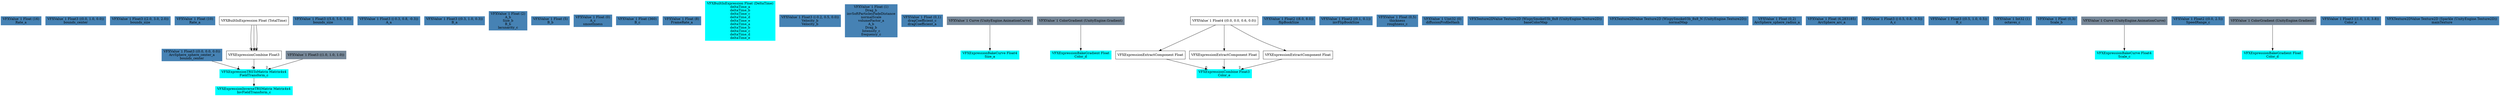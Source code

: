 digraph G {
node0 [shape="box" color="steelblue" style="filled" label="VFXValue`1 Float (16)
Rate_a"]
node1 [shape="box" color="steelblue" style="filled" label="VFXValue`1 Float3 ((0.0, 1.0, 0.0))
bounds_center"]
node2 [shape="box" color="steelblue" style="filled" label="VFXValue`1 Float3 ((2.0, 3.0, 2.0))
bounds_size"]
node3 [shape="box" color="steelblue" style="filled" label="VFXValue`1 Float (10)
Rate_a"]
node4 [shape="box" color="steelblue" style="filled" label="VFXValue`1 Float3 ((0.0, 0.0, 0.0))
ArcSphere_sphere_center_a
bounds_center"]
node5 [shape="box" color="steelblue" style="filled" label="VFXValue`1 Float3 ((5.0, 5.0, 5.0))
bounds_size"]
node6 [shape="box" color="steelblue" style="filled" label="VFXValue`1 Float3 ((-0.3, 0.8, -0.3))
A_a"]
node7 [shape="box" color="steelblue" style="filled" label="VFXValue`1 Float3 ((0.3, 1.0, 0.3))
B_a"]
node8 [shape="box" color="steelblue" style="filled" label="VFXValue`1 Float (2)
A_b
Size_b
B_b
lacunarity_c"]
node9 [shape="box" color="steelblue" style="filled" label="VFXValue`1 Float (5)
B_b"]
node10 [shape="box" color="steelblue" style="filled" label="VFXValue`1 Float (0)
A_c
smoothness"]
node11 [shape="box" color="steelblue" style="filled" label="VFXValue`1 Float (360)
B_c"]
node12 [shape="box" color="steelblue" style="filled" label="VFXValue`1 Float (8)
FrameRate_a"]
node13 [shape="box" color="cyan" style="filled" label="VFXBuiltInExpression Float (DeltaTime)
deltaTime_a
deltaTime_b
deltaTime_c
deltaTime_d
deltaTime_e
deltaTime_a
deltaTime_b
deltaTime_c
deltaTime_d
deltaTime_e"]
node14 [shape="box" color="steelblue" style="filled" label="VFXValue`1 Float3 ((-0.2, 0.5, 0.0))
Velocity_b
Velocity_b"]
node15 [shape="box" color="steelblue" style="filled" label="VFXValue`1 Float (1)
Drag_b
invSoftParticlesFadeDistance
normalScale
volumeFactor_a
A_b
Drag_b
Intensity_c
frequency_c"]
node16 [shape="box" color="steelblue" style="filled" label="VFXValue`1 Float (0,1)
dragCoefficient_c
dragCoefficient_a"]
node17 [shape="box" color="cyan" style="filled" label="VFXExpressionBakeCurve Float4
Size_a"]
node18 [shape="box" color="lightslategray" style="filled" label="VFXValue`1 Curve (UnityEngine.AnimationCurve)"]
node19 [shape="box" color="cyan" style="filled" label="VFXExpressionBakeGradient Float
Color_d"]
node20 [shape="box" color="lightslategray" style="filled" label="VFXValue`1 ColorGradient (UnityEngine.Gradient)"]
node21 [shape="box" color="cyan" style="filled" label="VFXExpressionCombine Float3
Color_e"]
node22 [shape="box" label="VFXExpressionExtractComponent Float"]
node23 [shape="box" label="VFXValue`1 Float4 ((0.0, 0.0, 0.6, 0.0))"]
node24 [shape="box" label="VFXExpressionExtractComponent Float"]
node25 [shape="box" label="VFXExpressionExtractComponent Float"]
node26 [shape="box" color="steelblue" style="filled" label="VFXValue`1 Float2 ((8.0, 8.0))
flipBookSize"]
node27 [shape="box" color="steelblue" style="filled" label="VFXValue`1 Float2 ((0.1, 0.1))
invFlipBookSize"]
node28 [shape="box" color="steelblue" style="filled" label="VFXValue`1 Float (0,5)
thickness
roughness_c"]
node29 [shape="box" color="steelblue" style="filled" label="VFXValue`1 Uint32 (0)
diffusionProfileHash"]
node30 [shape="box" color="steelblue" style="filled" label="VFXTexture2DValue Texture2D (WispySmoke03b_8x8 (UnityEngine.Texture2D))
baseColorMap"]
node31 [shape="box" color="steelblue" style="filled" label="VFXTexture2DValue Texture2D (WispySmoke03b_8x8_N (UnityEngine.Texture2D))
normalMap"]
node32 [shape="box" color="steelblue" style="filled" label="VFXValue`1 Float (0,2)
ArcSphere_sphere_radius_a"]
node33 [shape="box" color="steelblue" style="filled" label="VFXValue`1 Float (6,283185)
ArcSphere_arc_a"]
node34 [shape="box" color="steelblue" style="filled" label="VFXValue`1 Float3 ((-0.5, 0.8, -0.5))
A_c"]
node35 [shape="box" color="steelblue" style="filled" label="VFXValue`1 Float3 ((0.5, 1.0, 0.5))
B_c"]
node36 [shape="box" color="cyan" style="filled" label="VFXExpressionInverseTRSMatrix Matrix4x4
InvFieldTransform_c"]
node37 [shape="box" color="cyan" style="filled" label="VFXExpressionTRSToMatrix Matrix4x4
FieldTransform_c"]
node38 [shape="box" label="VFXExpressionCombine Float3"]
node39 [shape="box" label="VFXBuiltInExpression Float (TotalTime)"]
node40 [shape="box" color="lightslategray" style="filled" label="VFXValue`1 Float3 ((1.0, 1.0, 1.0))"]
node41 [shape="box" color="steelblue" style="filled" label="VFXValue`1 Int32 (1)
octaves_c"]
node42 [shape="box" color="steelblue" style="filled" label="VFXValue`1 Float (0,3)
Scale_b"]
node43 [shape="box" color="cyan" style="filled" label="VFXExpressionBakeCurve Float4
Scale_c"]
node44 [shape="box" color="lightslategray" style="filled" label="VFXValue`1 Curve (UnityEngine.AnimationCurve)"]
node45 [shape="box" color="steelblue" style="filled" label="VFXValue`1 Float2 ((0.0, 2.5))
SpeedRange_c"]
node46 [shape="box" color="cyan" style="filled" label="VFXExpressionBakeGradient Float
Color_d"]
node47 [shape="box" color="lightslategray" style="filled" label="VFXValue`1 ColorGradient (UnityEngine.Gradient)"]
node48 [shape="box" color="steelblue" style="filled" label="VFXValue`1 Float3 ((1.0, 1.0, 3.8))
Color_e"]
node49 [shape="box" color="steelblue" style="filled" label="VFXTexture2DValue Texture2D (Sparkle (UnityEngine.Texture2D))
mainTexture"]
node18 -> node17 
node20 -> node19 
node22 -> node21 [headlabel="0"]
node24 -> node21 [headlabel="1"]
node25 -> node21 [headlabel="2"]
node23 -> node22 
node23 -> node24 
node23 -> node25 
node37 -> node36 
node38 -> node37 [headlabel="0"]
node4 -> node37 [headlabel="1"]
node40 -> node37 [headlabel="2"]
node39 -> node38 [headlabel="0"]
node39 -> node38 [headlabel="1"]
node39 -> node38 [headlabel="2"]
node44 -> node43 
node47 -> node46 
}

